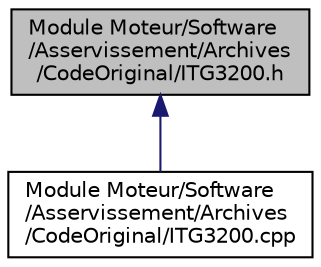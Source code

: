digraph "Module Moteur/Software/Asservissement/Archives/CodeOriginal/ITG3200.h"
{
  edge [fontname="Helvetica",fontsize="10",labelfontname="Helvetica",labelfontsize="10"];
  node [fontname="Helvetica",fontsize="10",shape=record];
  Node1 [label="Module Moteur/Software\l/Asservissement/Archives\l/CodeOriginal/ITG3200.h",height=0.2,width=0.4,color="black", fillcolor="grey75", style="filled" fontcolor="black"];
  Node1 -> Node2 [dir="back",color="midnightblue",fontsize="10",style="solid",fontname="Helvetica"];
  Node2 [label="Module Moteur/Software\l/Asservissement/Archives\l/CodeOriginal/ITG3200.cpp",height=0.2,width=0.4,color="black", fillcolor="white", style="filled",URL="$_i_t_g3200_8cpp.html"];
}
